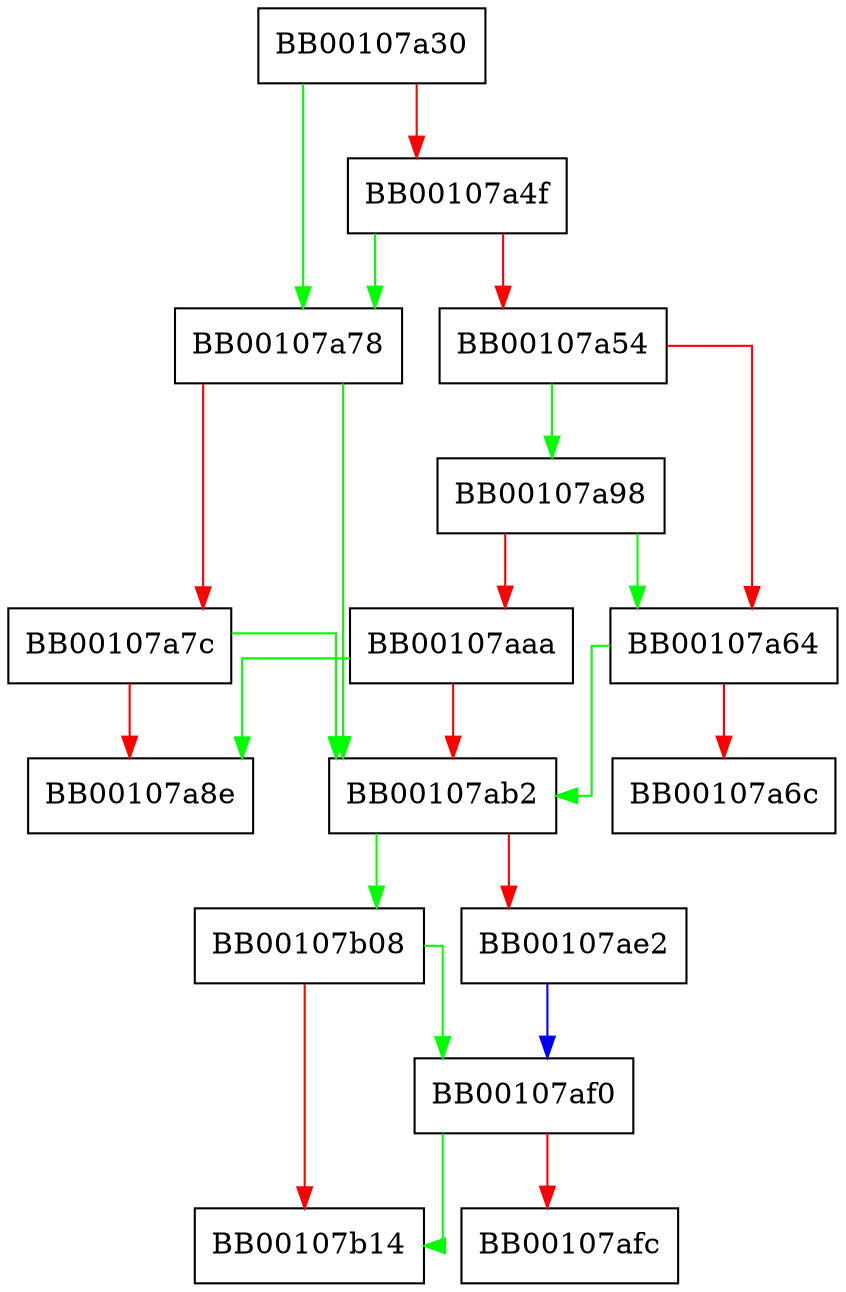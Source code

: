 digraph FUN_00107a30 {
  node [shape="box"];
  graph [splines=ortho];
  BB00107a30 -> BB00107a78 [color="green"];
  BB00107a30 -> BB00107a4f [color="red"];
  BB00107a4f -> BB00107a78 [color="green"];
  BB00107a4f -> BB00107a54 [color="red"];
  BB00107a54 -> BB00107a98 [color="green"];
  BB00107a54 -> BB00107a64 [color="red"];
  BB00107a64 -> BB00107ab2 [color="green"];
  BB00107a64 -> BB00107a6c [color="red"];
  BB00107a78 -> BB00107ab2 [color="green"];
  BB00107a78 -> BB00107a7c [color="red"];
  BB00107a7c -> BB00107ab2 [color="green"];
  BB00107a7c -> BB00107a8e [color="red"];
  BB00107a98 -> BB00107a64 [color="green"];
  BB00107a98 -> BB00107aaa [color="red"];
  BB00107aaa -> BB00107a8e [color="green"];
  BB00107aaa -> BB00107ab2 [color="red"];
  BB00107ab2 -> BB00107b08 [color="green"];
  BB00107ab2 -> BB00107ae2 [color="red"];
  BB00107ae2 -> BB00107af0 [color="blue"];
  BB00107af0 -> BB00107b14 [color="green"];
  BB00107af0 -> BB00107afc [color="red"];
  BB00107b08 -> BB00107af0 [color="green"];
  BB00107b08 -> BB00107b14 [color="red"];
}